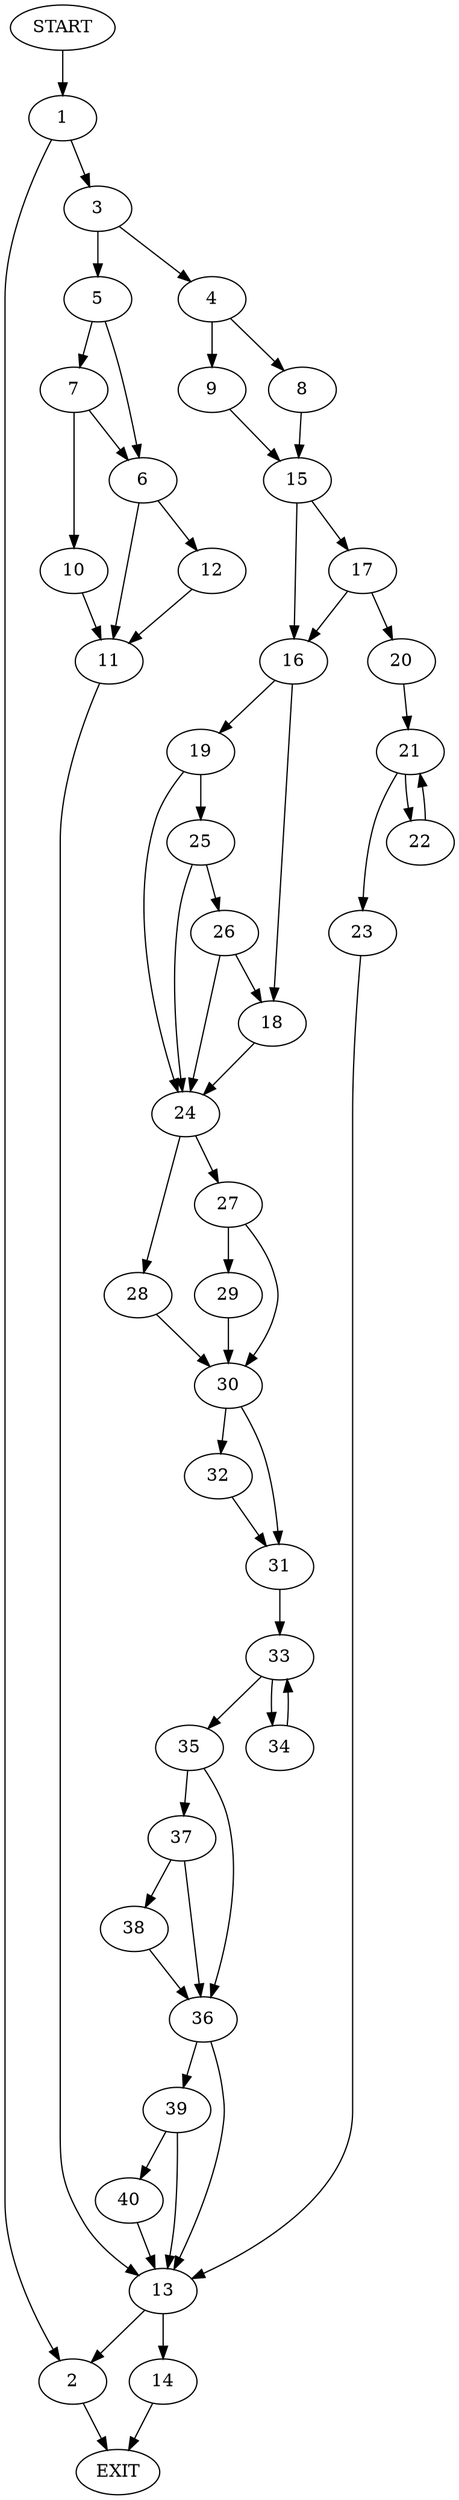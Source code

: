 digraph {
0 [label="START"]
41 [label="EXIT"]
0 -> 1
1 -> 2
1 -> 3
2 -> 41
3 -> 4
3 -> 5
5 -> 6
5 -> 7
4 -> 8
4 -> 9
7 -> 10
7 -> 6
6 -> 11
6 -> 12
10 -> 11
11 -> 13
12 -> 11
13 -> 2
13 -> 14
8 -> 15
9 -> 15
15 -> 16
15 -> 17
16 -> 18
16 -> 19
17 -> 16
17 -> 20
20 -> 21
21 -> 22
21 -> 23
23 -> 13
22 -> 21
19 -> 24
19 -> 25
18 -> 24
25 -> 26
25 -> 24
24 -> 27
24 -> 28
26 -> 24
26 -> 18
27 -> 29
27 -> 30
28 -> 30
30 -> 31
30 -> 32
29 -> 30
32 -> 31
31 -> 33
33 -> 34
33 -> 35
34 -> 33
35 -> 36
35 -> 37
37 -> 36
37 -> 38
36 -> 39
36 -> 13
38 -> 36
39 -> 40
39 -> 13
40 -> 13
14 -> 41
}
